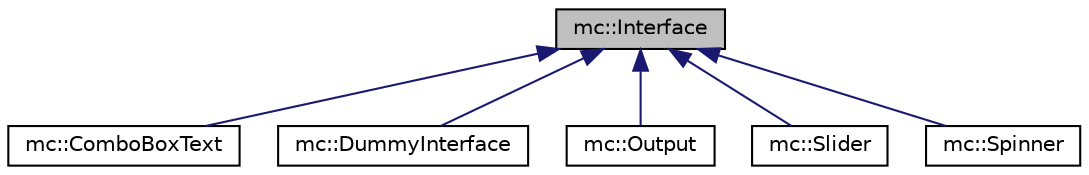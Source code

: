 digraph "mc::Interface"
{
  edge [fontname="Helvetica",fontsize="10",labelfontname="Helvetica",labelfontsize="10"];
  node [fontname="Helvetica",fontsize="10",shape=record];
  Node1 [label="mc::Interface",height=0.2,width=0.4,color="black", fillcolor="grey75", style="filled", fontcolor="black"];
  Node1 -> Node2 [dir="back",color="midnightblue",fontsize="10",style="solid",fontname="Helvetica"];
  Node2 [label="mc::ComboBoxText",height=0.2,width=0.4,color="black", fillcolor="white", style="filled",URL="$classmc_1_1ComboBoxText.html"];
  Node1 -> Node3 [dir="back",color="midnightblue",fontsize="10",style="solid",fontname="Helvetica"];
  Node3 [label="mc::DummyInterface",height=0.2,width=0.4,color="black", fillcolor="white", style="filled",URL="$classmc_1_1DummyInterface.html"];
  Node1 -> Node4 [dir="back",color="midnightblue",fontsize="10",style="solid",fontname="Helvetica"];
  Node4 [label="mc::Output",height=0.2,width=0.4,color="black", fillcolor="white", style="filled",URL="$classmc_1_1Output.html"];
  Node1 -> Node5 [dir="back",color="midnightblue",fontsize="10",style="solid",fontname="Helvetica"];
  Node5 [label="mc::Slider",height=0.2,width=0.4,color="black", fillcolor="white", style="filled",URL="$classmc_1_1Slider.html"];
  Node1 -> Node6 [dir="back",color="midnightblue",fontsize="10",style="solid",fontname="Helvetica"];
  Node6 [label="mc::Spinner",height=0.2,width=0.4,color="black", fillcolor="white", style="filled",URL="$classmc_1_1Spinner.html"];
}
